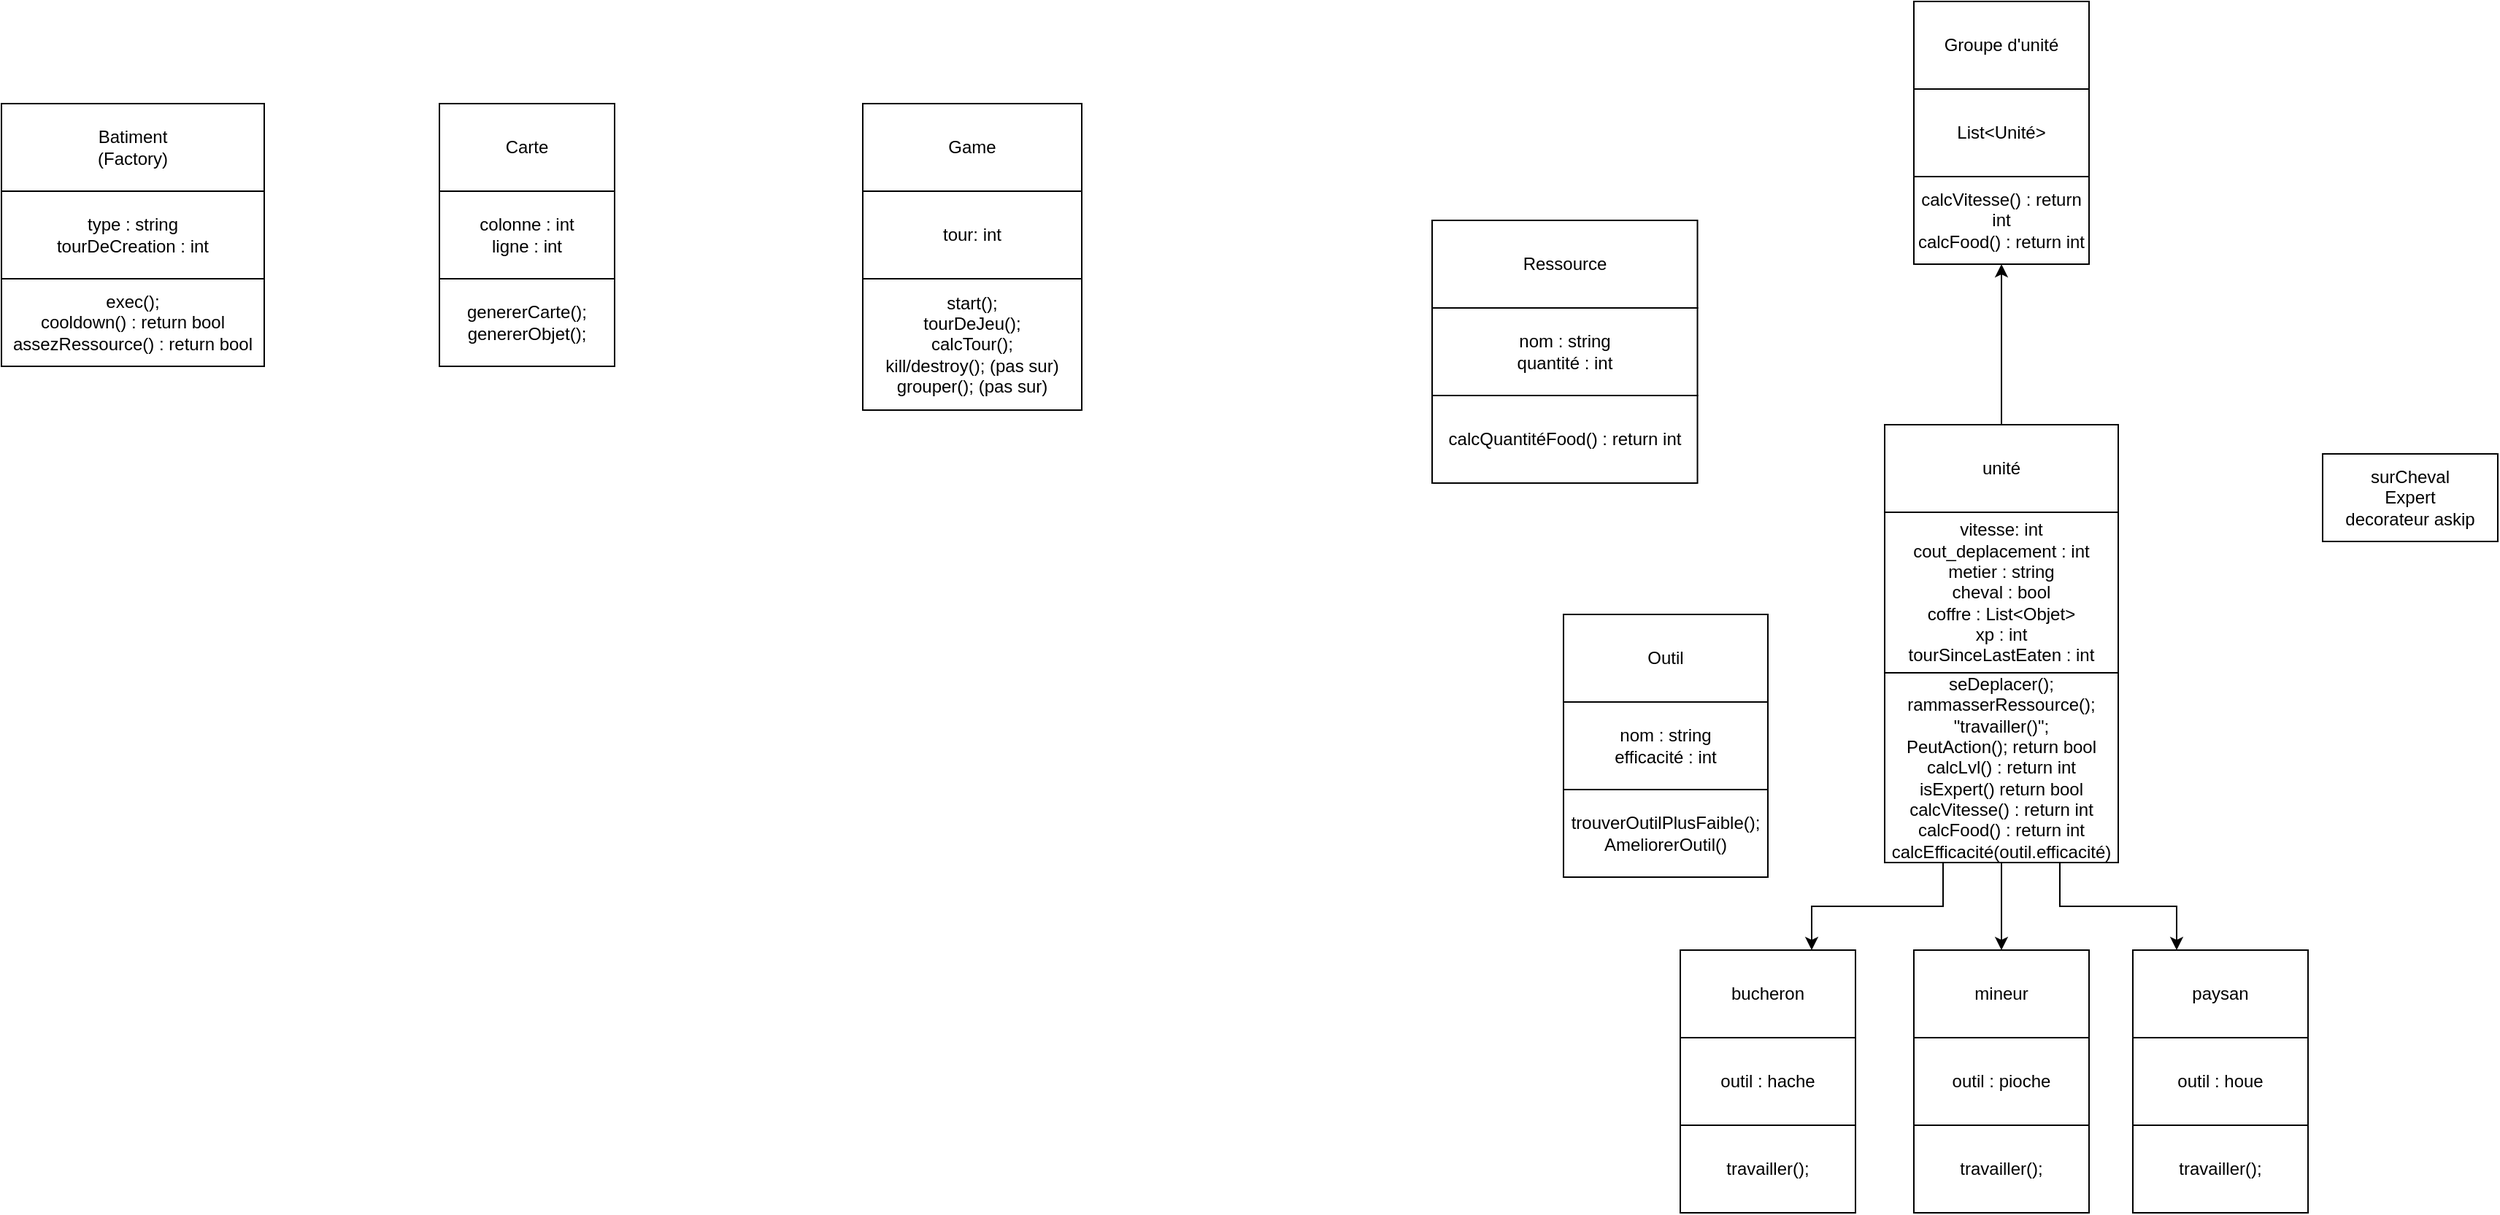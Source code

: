 <mxfile version="21.2.1" type="device">
  <diagram name="Page-1" id="llERlAlbEuUNeJ7v1eqU">
    <mxGraphModel dx="3566" dy="1019" grid="1" gridSize="10" guides="1" tooltips="1" connect="1" arrows="1" fold="1" page="1" pageScale="1" pageWidth="827" pageHeight="1169" math="0" shadow="0">
      <root>
        <mxCell id="0" />
        <mxCell id="1" parent="0" />
        <mxCell id="-JLMsc8RkDursWPMarls-5" value="" style="group" parent="1" vertex="1" connectable="0">
          <mxGeometry x="130" y="380" width="160" height="270" as="geometry" />
        </mxCell>
        <mxCell id="OMg_leUDW3XQENcj6iF1-9" value="" style="group" parent="-JLMsc8RkDursWPMarls-5" vertex="1" connectable="0">
          <mxGeometry x="-10" width="160" height="270" as="geometry" />
        </mxCell>
        <mxCell id="-JLMsc8RkDursWPMarls-3" value="" style="group" parent="OMg_leUDW3XQENcj6iF1-9" vertex="1" connectable="0">
          <mxGeometry width="160" height="140" as="geometry" />
        </mxCell>
        <mxCell id="-JLMsc8RkDursWPMarls-2" value="vitesse: int&lt;br&gt;cout_deplacement : int&lt;br&gt;metier : string&lt;br&gt;cheval : bool&lt;br&gt;coffre : List&amp;lt;Objet&amp;gt;&lt;br&gt;xp : int&lt;br&gt;tourSinceLastEaten : int" style="rounded=0;whiteSpace=wrap;html=1;" parent="-JLMsc8RkDursWPMarls-3" vertex="1">
          <mxGeometry y="30" width="160" height="110" as="geometry" />
        </mxCell>
        <mxCell id="-JLMsc8RkDursWPMarls-1" value="unité" style="rounded=0;whiteSpace=wrap;html=1;" parent="-JLMsc8RkDursWPMarls-3" vertex="1">
          <mxGeometry y="-30" width="160" height="60" as="geometry" />
        </mxCell>
        <mxCell id="-JLMsc8RkDursWPMarls-4" value="seDeplacer();&lt;br&gt;rammasserRessource();&lt;br&gt;&quot;travailler()&quot;;&lt;br&gt;PeutAction(); return bool&lt;br&gt;calcLvl() : return int&lt;br&gt;isExpert() return bool&lt;br&gt;calcVitesse() : return int&lt;br&gt;calcFood() : return int&lt;br&gt;calcEfficacité(outil.efficacité)" style="rounded=0;whiteSpace=wrap;html=1;" parent="OMg_leUDW3XQENcj6iF1-9" vertex="1">
          <mxGeometry y="140" width="160" height="130" as="geometry" />
        </mxCell>
        <mxCell id="-JLMsc8RkDursWPMarls-10" style="edgeStyle=orthogonalEdgeStyle;rounded=0;orthogonalLoop=1;jettySize=auto;html=1;exitX=0.25;exitY=1;exitDx=0;exitDy=0;entryX=0.75;entryY=0;entryDx=0;entryDy=0;" parent="1" source="-JLMsc8RkDursWPMarls-4" target="-JLMsc8RkDursWPMarls-7" edge="1">
          <mxGeometry relative="1" as="geometry" />
        </mxCell>
        <mxCell id="-JLMsc8RkDursWPMarls-11" style="edgeStyle=orthogonalEdgeStyle;rounded=0;orthogonalLoop=1;jettySize=auto;html=1;exitX=0.75;exitY=1;exitDx=0;exitDy=0;entryX=0.25;entryY=0;entryDx=0;entryDy=0;" parent="1" source="-JLMsc8RkDursWPMarls-4" target="-JLMsc8RkDursWPMarls-9" edge="1">
          <mxGeometry relative="1" as="geometry" />
        </mxCell>
        <mxCell id="-JLMsc8RkDursWPMarls-12" style="edgeStyle=orthogonalEdgeStyle;rounded=0;orthogonalLoop=1;jettySize=auto;html=1;exitX=0.5;exitY=1;exitDx=0;exitDy=0;entryX=0.5;entryY=0;entryDx=0;entryDy=0;" parent="1" source="-JLMsc8RkDursWPMarls-4" target="-JLMsc8RkDursWPMarls-8" edge="1">
          <mxGeometry relative="1" as="geometry" />
        </mxCell>
        <mxCell id="-JLMsc8RkDursWPMarls-17" value="" style="group" parent="1" vertex="1" connectable="0">
          <mxGeometry x="-870" y="130" width="120" height="180" as="geometry" />
        </mxCell>
        <mxCell id="-JLMsc8RkDursWPMarls-15" value="" style="group" parent="-JLMsc8RkDursWPMarls-17" vertex="1" connectable="0">
          <mxGeometry width="120" height="120" as="geometry" />
        </mxCell>
        <mxCell id="-JLMsc8RkDursWPMarls-13" value="Carte" style="rounded=0;whiteSpace=wrap;html=1;" parent="-JLMsc8RkDursWPMarls-15" vertex="1">
          <mxGeometry width="120" height="60" as="geometry" />
        </mxCell>
        <mxCell id="-JLMsc8RkDursWPMarls-14" value="colonne : int&lt;br&gt;ligne : int" style="rounded=0;whiteSpace=wrap;html=1;" parent="-JLMsc8RkDursWPMarls-15" vertex="1">
          <mxGeometry y="60" width="120" height="60" as="geometry" />
        </mxCell>
        <mxCell id="-JLMsc8RkDursWPMarls-16" value="genererCarte();&lt;br&gt;genererObjet();" style="rounded=0;whiteSpace=wrap;html=1;" parent="-JLMsc8RkDursWPMarls-17" vertex="1">
          <mxGeometry y="120" width="120" height="60" as="geometry" />
        </mxCell>
        <mxCell id="OMg_leUDW3XQENcj6iF1-5" value="" style="group" parent="1" vertex="1" connectable="0">
          <mxGeometry x="-80" y="480" width="120" height="180" as="geometry" />
        </mxCell>
        <mxCell id="OMg_leUDW3XQENcj6iF1-63" value="" style="group" parent="OMg_leUDW3XQENcj6iF1-5" vertex="1" connectable="0">
          <mxGeometry x="-20" width="140" height="180" as="geometry" />
        </mxCell>
        <mxCell id="OMg_leUDW3XQENcj6iF1-2" value="Outil" style="rounded=0;whiteSpace=wrap;html=1;" parent="OMg_leUDW3XQENcj6iF1-63" vertex="1">
          <mxGeometry width="140" height="60" as="geometry" />
        </mxCell>
        <mxCell id="OMg_leUDW3XQENcj6iF1-4" value="nom : string&lt;br&gt;efficacité : int" style="rounded=0;whiteSpace=wrap;html=1;" parent="OMg_leUDW3XQENcj6iF1-63" vertex="1">
          <mxGeometry y="60" width="140" height="60" as="geometry" />
        </mxCell>
        <mxCell id="OMg_leUDW3XQENcj6iF1-62" value="trouverOutilPlusFaible();&lt;br&gt;AmeliorerOutil()" style="rounded=0;whiteSpace=wrap;html=1;" parent="OMg_leUDW3XQENcj6iF1-63" vertex="1">
          <mxGeometry y="120" width="140" height="60" as="geometry" />
        </mxCell>
        <mxCell id="OMg_leUDW3XQENcj6iF1-14" value="" style="group" parent="1" vertex="1" connectable="0">
          <mxGeometry x="140" y="710" width="120" height="180" as="geometry" />
        </mxCell>
        <mxCell id="-JLMsc8RkDursWPMarls-8" value="mineur" style="rounded=0;whiteSpace=wrap;html=1;" parent="OMg_leUDW3XQENcj6iF1-14" vertex="1">
          <mxGeometry width="120" height="60" as="geometry" />
        </mxCell>
        <mxCell id="OMg_leUDW3XQENcj6iF1-13" value="outil : pioche" style="rounded=0;whiteSpace=wrap;html=1;" parent="OMg_leUDW3XQENcj6iF1-14" vertex="1">
          <mxGeometry y="60" width="120" height="60" as="geometry" />
        </mxCell>
        <mxCell id="OMg_leUDW3XQENcj6iF1-18" value="travailler();" style="rounded=0;whiteSpace=wrap;html=1;" parent="OMg_leUDW3XQENcj6iF1-14" vertex="1">
          <mxGeometry y="120" width="120" height="60" as="geometry" />
        </mxCell>
        <mxCell id="OMg_leUDW3XQENcj6iF1-16" value="" style="group" parent="1" vertex="1" connectable="0">
          <mxGeometry x="290" y="710" width="124" height="180" as="geometry" />
        </mxCell>
        <mxCell id="-JLMsc8RkDursWPMarls-9" value="paysan" style="rounded=0;whiteSpace=wrap;html=1;" parent="OMg_leUDW3XQENcj6iF1-16" vertex="1">
          <mxGeometry width="120" height="60" as="geometry" />
        </mxCell>
        <mxCell id="OMg_leUDW3XQENcj6iF1-15" value="outil : houe" style="rounded=0;whiteSpace=wrap;html=1;" parent="OMg_leUDW3XQENcj6iF1-16" vertex="1">
          <mxGeometry y="60" width="120" height="60" as="geometry" />
        </mxCell>
        <mxCell id="OMg_leUDW3XQENcj6iF1-17" value="travailler();" style="rounded=0;whiteSpace=wrap;html=1;" parent="OMg_leUDW3XQENcj6iF1-16" vertex="1">
          <mxGeometry y="120" width="120" height="60" as="geometry" />
        </mxCell>
        <mxCell id="OMg_leUDW3XQENcj6iF1-23" value="" style="group" parent="1" vertex="1" connectable="0">
          <mxGeometry x="-20" y="710" width="120" height="180" as="geometry" />
        </mxCell>
        <mxCell id="OMg_leUDW3XQENcj6iF1-12" value="" style="group" parent="OMg_leUDW3XQENcj6iF1-23" vertex="1" connectable="0">
          <mxGeometry width="120" height="120" as="geometry" />
        </mxCell>
        <mxCell id="-JLMsc8RkDursWPMarls-7" value="bucheron" style="rounded=0;whiteSpace=wrap;html=1;" parent="OMg_leUDW3XQENcj6iF1-12" vertex="1">
          <mxGeometry width="120" height="60" as="geometry" />
        </mxCell>
        <mxCell id="OMg_leUDW3XQENcj6iF1-11" value="outil : hache" style="rounded=0;whiteSpace=wrap;html=1;" parent="OMg_leUDW3XQENcj6iF1-12" vertex="1">
          <mxGeometry y="60" width="120" height="60" as="geometry" />
        </mxCell>
        <mxCell id="OMg_leUDW3XQENcj6iF1-19" value="travailler();" style="rounded=0;whiteSpace=wrap;html=1;" parent="OMg_leUDW3XQENcj6iF1-23" vertex="1">
          <mxGeometry y="120" width="120" height="60" as="geometry" />
        </mxCell>
        <mxCell id="OMg_leUDW3XQENcj6iF1-27" value="" style="group" parent="1" vertex="1" connectable="0">
          <mxGeometry x="140" y="60" width="120" height="180" as="geometry" />
        </mxCell>
        <mxCell id="OMg_leUDW3XQENcj6iF1-25" value="" style="group" parent="OMg_leUDW3XQENcj6iF1-27" vertex="1" connectable="0">
          <mxGeometry width="120" height="120" as="geometry" />
        </mxCell>
        <mxCell id="OMg_leUDW3XQENcj6iF1-10" value="Groupe d&#39;unité" style="rounded=0;whiteSpace=wrap;html=1;" parent="OMg_leUDW3XQENcj6iF1-25" vertex="1">
          <mxGeometry width="120" height="60" as="geometry" />
        </mxCell>
        <mxCell id="OMg_leUDW3XQENcj6iF1-24" value="List&amp;lt;Unité&amp;gt;" style="rounded=0;whiteSpace=wrap;html=1;" parent="OMg_leUDW3XQENcj6iF1-25" vertex="1">
          <mxGeometry y="60" width="120" height="60" as="geometry" />
        </mxCell>
        <mxCell id="OMg_leUDW3XQENcj6iF1-26" value="calcVitesse() : return int&lt;br&gt;calcFood() : return int&lt;br&gt;" style="rounded=0;whiteSpace=wrap;html=1;" parent="OMg_leUDW3XQENcj6iF1-27" vertex="1">
          <mxGeometry y="120" width="120" height="60" as="geometry" />
        </mxCell>
        <mxCell id="OMg_leUDW3XQENcj6iF1-29" value="" style="group" parent="1" vertex="1" connectable="0">
          <mxGeometry x="-150" y="210" width="160" height="180" as="geometry" />
        </mxCell>
        <mxCell id="OMg_leUDW3XQENcj6iF1-30" value="" style="group" parent="OMg_leUDW3XQENcj6iF1-29" vertex="1" connectable="0">
          <mxGeometry x="-40" width="181.76" height="180" as="geometry" />
        </mxCell>
        <mxCell id="-JLMsc8RkDursWPMarls-20" value="" style="group" parent="OMg_leUDW3XQENcj6iF1-30" vertex="1" connectable="0">
          <mxGeometry width="181.76" height="120" as="geometry" />
        </mxCell>
        <mxCell id="-JLMsc8RkDursWPMarls-18" value="Ressource" style="rounded=0;whiteSpace=wrap;html=1;" parent="-JLMsc8RkDursWPMarls-20" vertex="1">
          <mxGeometry width="181.76" height="60" as="geometry" />
        </mxCell>
        <mxCell id="-JLMsc8RkDursWPMarls-19" value="nom : string&lt;br&gt;quantité : int" style="rounded=0;whiteSpace=wrap;html=1;" parent="-JLMsc8RkDursWPMarls-20" vertex="1">
          <mxGeometry y="60" width="181.76" height="60" as="geometry" />
        </mxCell>
        <mxCell id="OMg_leUDW3XQENcj6iF1-28" value="calcQuantitéFood() : return int" style="rounded=0;whiteSpace=wrap;html=1;" parent="OMg_leUDW3XQENcj6iF1-30" vertex="1">
          <mxGeometry y="120" width="181.76" height="60" as="geometry" />
        </mxCell>
        <mxCell id="OMg_leUDW3XQENcj6iF1-34" style="edgeStyle=orthogonalEdgeStyle;rounded=0;orthogonalLoop=1;jettySize=auto;html=1;exitX=0.5;exitY=0;exitDx=0;exitDy=0;entryX=0.5;entryY=1;entryDx=0;entryDy=0;" parent="1" source="-JLMsc8RkDursWPMarls-1" target="OMg_leUDW3XQENcj6iF1-26" edge="1">
          <mxGeometry relative="1" as="geometry" />
        </mxCell>
        <mxCell id="OMg_leUDW3XQENcj6iF1-35" value="" style="group" parent="1" vertex="1" connectable="0">
          <mxGeometry x="-580" y="130" width="150" height="210" as="geometry" />
        </mxCell>
        <mxCell id="OMg_leUDW3XQENcj6iF1-20" value="Game" style="rounded=0;whiteSpace=wrap;html=1;" parent="OMg_leUDW3XQENcj6iF1-35" vertex="1">
          <mxGeometry width="150" height="60" as="geometry" />
        </mxCell>
        <mxCell id="OMg_leUDW3XQENcj6iF1-21" value="tour: int" style="rounded=0;whiteSpace=wrap;html=1;" parent="OMg_leUDW3XQENcj6iF1-35" vertex="1">
          <mxGeometry y="60" width="150" height="60" as="geometry" />
        </mxCell>
        <mxCell id="OMg_leUDW3XQENcj6iF1-22" value="start();&lt;br&gt;tourDeJeu();&lt;br&gt;calcTour();&lt;br&gt;kill/destroy(); (pas sur)&lt;br&gt;grouper(); (pas sur)" style="rounded=0;whiteSpace=wrap;html=1;" parent="OMg_leUDW3XQENcj6iF1-35" vertex="1">
          <mxGeometry y="120" width="150" height="90" as="geometry" />
        </mxCell>
        <mxCell id="OMg_leUDW3XQENcj6iF1-39" value="" style="group" parent="1" vertex="1" connectable="0">
          <mxGeometry x="-1170" y="130" width="180" height="180" as="geometry" />
        </mxCell>
        <mxCell id="OMg_leUDW3XQENcj6iF1-36" value="Batiment&lt;br&gt;(Factory)" style="rounded=0;whiteSpace=wrap;html=1;" parent="OMg_leUDW3XQENcj6iF1-39" vertex="1">
          <mxGeometry width="180" height="60" as="geometry" />
        </mxCell>
        <mxCell id="OMg_leUDW3XQENcj6iF1-37" value="type : string&lt;br&gt;tourDeCreation : int" style="rounded=0;whiteSpace=wrap;html=1;" parent="OMg_leUDW3XQENcj6iF1-39" vertex="1">
          <mxGeometry y="60" width="180" height="60" as="geometry" />
        </mxCell>
        <mxCell id="OMg_leUDW3XQENcj6iF1-38" value="exec();&lt;br&gt;cooldown() : return bool&lt;br&gt;assezRessource() : return bool" style="rounded=0;whiteSpace=wrap;html=1;" parent="OMg_leUDW3XQENcj6iF1-39" vertex="1">
          <mxGeometry y="120" width="180" height="60" as="geometry" />
        </mxCell>
        <mxCell id="ZTvM3vdAqIPXac03yVQ_-11" value="surCheval&lt;br&gt;Expert&lt;br&gt;decorateur askip" style="rounded=0;whiteSpace=wrap;html=1;" vertex="1" parent="1">
          <mxGeometry x="420" y="370" width="120" height="60" as="geometry" />
        </mxCell>
      </root>
    </mxGraphModel>
  </diagram>
</mxfile>
